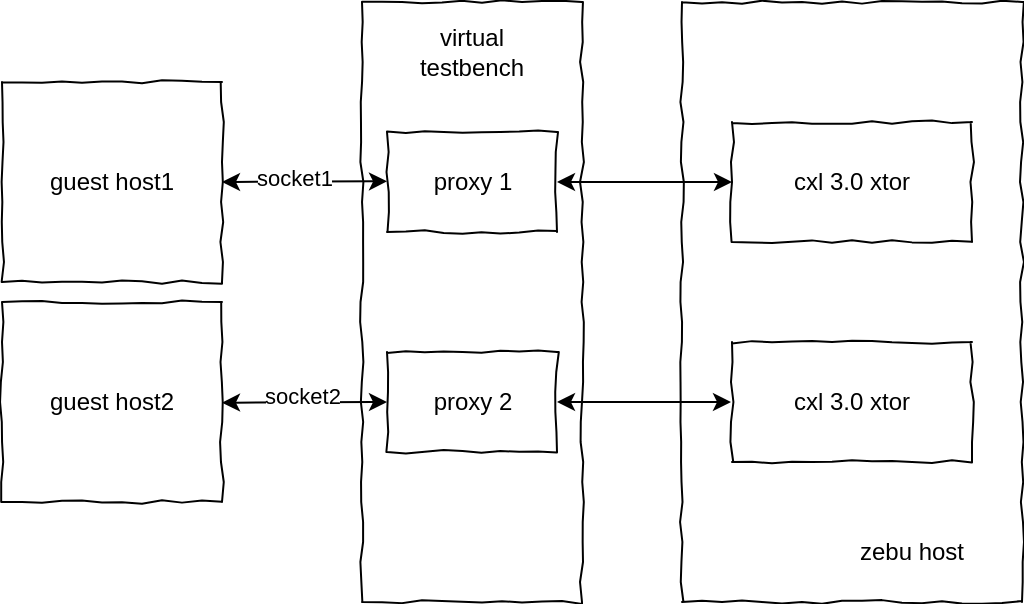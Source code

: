 <mxfile version="26.0.16" pages="3">
  <diagram name="第 1 页" id="EKX3zqOjFGWCB5wfTcNU">
    <mxGraphModel dx="794" dy="503" grid="1" gridSize="10" guides="1" tooltips="1" connect="1" arrows="1" fold="1" page="1" pageScale="1" pageWidth="827" pageHeight="1169" math="0" shadow="0">
      <root>
        <mxCell id="0" />
        <mxCell id="1" parent="0" />
        <mxCell id="GTqbLOnoeP6X7lNZhT0U-1" value="" style="rounded=0;whiteSpace=wrap;html=1;comic=1;" vertex="1" parent="1">
          <mxGeometry x="530" y="100" width="170" height="300" as="geometry" />
        </mxCell>
        <mxCell id="GTqbLOnoeP6X7lNZhT0U-2" value="cxl 3.0 xtor" style="rounded=0;whiteSpace=wrap;html=1;comic=1;" vertex="1" parent="1">
          <mxGeometry x="555" y="160" width="120" height="60" as="geometry" />
        </mxCell>
        <mxCell id="GTqbLOnoeP6X7lNZhT0U-3" value="cxl 3.0 xtor" style="rounded=0;whiteSpace=wrap;html=1;comic=1;" vertex="1" parent="1">
          <mxGeometry x="555" y="270" width="120" height="60" as="geometry" />
        </mxCell>
        <mxCell id="GTqbLOnoeP6X7lNZhT0U-5" value="zebu host" style="text;html=1;align=center;verticalAlign=middle;whiteSpace=wrap;rounded=0;" vertex="1" parent="1">
          <mxGeometry x="615" y="360" width="60" height="30" as="geometry" />
        </mxCell>
        <mxCell id="GTqbLOnoeP6X7lNZhT0U-6" value="" style="rounded=0;whiteSpace=wrap;html=1;comic=1;" vertex="1" parent="1">
          <mxGeometry x="370" y="100" width="110" height="300" as="geometry" />
        </mxCell>
        <mxCell id="GTqbLOnoeP6X7lNZhT0U-7" value="virtual testbench" style="text;html=1;align=center;verticalAlign=middle;whiteSpace=wrap;rounded=0;" vertex="1" parent="1">
          <mxGeometry x="395" y="110" width="60" height="30" as="geometry" />
        </mxCell>
        <mxCell id="GTqbLOnoeP6X7lNZhT0U-8" value="proxy 1" style="rounded=0;whiteSpace=wrap;html=1;comic=1;" vertex="1" parent="1">
          <mxGeometry x="382.5" y="165" width="85" height="50" as="geometry" />
        </mxCell>
        <mxCell id="GTqbLOnoeP6X7lNZhT0U-9" value="proxy 2" style="rounded=0;whiteSpace=wrap;html=1;comic=1;" vertex="1" parent="1">
          <mxGeometry x="382.5" y="275" width="85" height="50" as="geometry" />
        </mxCell>
        <mxCell id="GTqbLOnoeP6X7lNZhT0U-10" value="" style="endArrow=classic;startArrow=classic;html=1;rounded=0;entryX=0;entryY=0.5;entryDx=0;entryDy=0;exitX=1;exitY=0.5;exitDx=0;exitDy=0;" edge="1" parent="1" source="GTqbLOnoeP6X7lNZhT0U-8" target="GTqbLOnoeP6X7lNZhT0U-2">
          <mxGeometry width="50" height="50" relative="1" as="geometry">
            <mxPoint x="200" y="220" as="sourcePoint" />
            <mxPoint x="250" y="170" as="targetPoint" />
          </mxGeometry>
        </mxCell>
        <mxCell id="GTqbLOnoeP6X7lNZhT0U-11" value="" style="endArrow=classic;startArrow=classic;html=1;rounded=0;entryX=0;entryY=0.5;entryDx=0;entryDy=0;exitX=1;exitY=0.5;exitDx=0;exitDy=0;" edge="1" parent="1">
          <mxGeometry width="50" height="50" relative="1" as="geometry">
            <mxPoint x="467.5" y="300" as="sourcePoint" />
            <mxPoint x="554.5" y="300" as="targetPoint" />
          </mxGeometry>
        </mxCell>
        <mxCell id="GTqbLOnoeP6X7lNZhT0U-12" value="guest host1" style="rounded=0;whiteSpace=wrap;html=1;comic=1;" vertex="1" parent="1">
          <mxGeometry x="190" y="140" width="110" height="100" as="geometry" />
        </mxCell>
        <mxCell id="GTqbLOnoeP6X7lNZhT0U-13" value="guest host2" style="rounded=0;whiteSpace=wrap;html=1;comic=1;" vertex="1" parent="1">
          <mxGeometry x="190" y="250" width="110" height="100" as="geometry" />
        </mxCell>
        <mxCell id="GTqbLOnoeP6X7lNZhT0U-14" value="" style="endArrow=classic;startArrow=classic;html=1;rounded=0;entryX=0;entryY=0.5;entryDx=0;entryDy=0;" edge="1" parent="1">
          <mxGeometry width="50" height="50" relative="1" as="geometry">
            <mxPoint x="300" y="190" as="sourcePoint" />
            <mxPoint x="382.5" y="189.66" as="targetPoint" />
          </mxGeometry>
        </mxCell>
        <mxCell id="GTqbLOnoeP6X7lNZhT0U-16" value="socket1" style="edgeLabel;html=1;align=center;verticalAlign=middle;resizable=0;points=[];" vertex="1" connectable="0" parent="GTqbLOnoeP6X7lNZhT0U-14">
          <mxGeometry x="-0.136" y="2" relative="1" as="geometry">
            <mxPoint as="offset" />
          </mxGeometry>
        </mxCell>
        <mxCell id="GTqbLOnoeP6X7lNZhT0U-15" value="" style="endArrow=classic;startArrow=classic;html=1;rounded=0;entryX=0;entryY=0.5;entryDx=0;entryDy=0;" edge="1" parent="1">
          <mxGeometry width="50" height="50" relative="1" as="geometry">
            <mxPoint x="300" y="300.34" as="sourcePoint" />
            <mxPoint x="382.5" y="300" as="targetPoint" />
          </mxGeometry>
        </mxCell>
        <mxCell id="GTqbLOnoeP6X7lNZhT0U-17" value="socket2" style="edgeLabel;html=1;align=center;verticalAlign=middle;resizable=0;points=[];" vertex="1" connectable="0" parent="GTqbLOnoeP6X7lNZhT0U-15">
          <mxGeometry x="-0.035" y="3" relative="1" as="geometry">
            <mxPoint as="offset" />
          </mxGeometry>
        </mxCell>
      </root>
    </mxGraphModel>
  </diagram>
  <diagram id="0BjB_4PiaE-Acp65NT61" name="第 2 页">
    <mxGraphModel dx="927" dy="608" grid="1" gridSize="10" guides="1" tooltips="1" connect="1" arrows="1" fold="1" page="1" pageScale="1" pageWidth="827" pageHeight="1169" math="0" shadow="0">
      <root>
        <mxCell id="0" />
        <mxCell id="1" parent="0" />
        <mxCell id="C2N0rQanvp5cZy8gDtOF-1" value="main(tb.cc)" style="rounded=0;whiteSpace=wrap;html=1;" vertex="1" parent="1">
          <mxGeometry x="180" y="70" width="110" height="50" as="geometry" />
        </mxCell>
        <mxCell id="C2N0rQanvp5cZy8gDtOF-2" value="vcs_tb_top(tb.cc)&lt;div&gt;VcsInit&lt;span style=&quot;background-color: transparent; color: light-dark(rgb(0, 0, 0), rgb(255, 255, 255));&quot;&gt;(tb.cc)&lt;/span&gt;&lt;/div&gt;" style="rounded=0;whiteSpace=wrap;html=1;" vertex="1" parent="1">
          <mxGeometry x="180" y="160" width="110" height="50" as="geometry" />
        </mxCell>
        <mxCell id="C2N0rQanvp5cZy8gDtOF-4" value="run_init_main&lt;div&gt;init_exit_code = 1&lt;/div&gt;" style="rounded=0;whiteSpace=wrap;html=1;" vertex="1" parent="1">
          <mxGeometry x="180" y="250" width="110" height="50" as="geometry" />
        </mxCell>
        <mxCell id="C2N0rQanvp5cZy8gDtOF-5" value="Initial vcs env&lt;div&gt;And Call vcs to run simulator&lt;/div&gt;" style="text;html=1;align=center;verticalAlign=middle;whiteSpace=wrap;rounded=0;" vertex="1" parent="1">
          <mxGeometry x="80" y="170" width="100" height="30" as="geometry" />
        </mxCell>
        <mxCell id="C2N0rQanvp5cZy8gDtOF-6" value="Initila xtor and proxyEnv" style="text;html=1;align=center;verticalAlign=middle;whiteSpace=wrap;rounded=0;" vertex="1" parent="1">
          <mxGeometry x="80" y="260" width="100" height="30" as="geometry" />
        </mxCell>
        <mxCell id="C2N0rQanvp5cZy8gDtOF-7" value="wait&lt;div&gt;(init_exit_code==1)&lt;/div&gt;" style="rounded=0;whiteSpace=wrap;html=1;" vertex="1" parent="1">
          <mxGeometry x="370" y="160" width="110" height="50" as="geometry" />
        </mxCell>
        <mxCell id="C2N0rQanvp5cZy8gDtOF-8" value="" style="endArrow=classic;html=1;rounded=0;exitX=0.5;exitY=1;exitDx=0;exitDy=0;entryX=0.5;entryY=0;entryDx=0;entryDy=0;" edge="1" parent="1" source="C2N0rQanvp5cZy8gDtOF-1" target="C2N0rQanvp5cZy8gDtOF-2">
          <mxGeometry width="50" height="50" relative="1" as="geometry">
            <mxPoint x="330" y="200" as="sourcePoint" />
            <mxPoint x="380" y="150" as="targetPoint" />
          </mxGeometry>
        </mxCell>
        <mxCell id="C2N0rQanvp5cZy8gDtOF-9" value="" style="endArrow=classic;html=1;rounded=0;exitX=0.5;exitY=1;exitDx=0;exitDy=0;entryX=0.5;entryY=0;entryDx=0;entryDy=0;" edge="1" parent="1">
          <mxGeometry width="50" height="50" relative="1" as="geometry">
            <mxPoint x="234.76" y="210" as="sourcePoint" />
            <mxPoint x="234.76" y="250" as="targetPoint" />
          </mxGeometry>
        </mxCell>
        <mxCell id="C2N0rQanvp5cZy8gDtOF-11" value="" style="endArrow=classic;html=1;rounded=0;exitX=1;exitY=0.5;exitDx=0;exitDy=0;entryX=0;entryY=0.5;entryDx=0;entryDy=0;" edge="1" parent="1" source="C2N0rQanvp5cZy8gDtOF-2" target="C2N0rQanvp5cZy8gDtOF-7">
          <mxGeometry width="50" height="50" relative="1" as="geometry">
            <mxPoint x="290" y="180" as="sourcePoint" />
            <mxPoint x="290" y="220" as="targetPoint" />
          </mxGeometry>
        </mxCell>
        <mxCell id="C2N0rQanvp5cZy8gDtOF-12" value="call" style="edgeLabel;html=1;align=center;verticalAlign=middle;resizable=0;points=[];" vertex="1" connectable="0" parent="C2N0rQanvp5cZy8gDtOF-11">
          <mxGeometry x="-0.02" y="2" relative="1" as="geometry">
            <mxPoint as="offset" />
          </mxGeometry>
        </mxCell>
        <mxCell id="C2N0rQanvp5cZy8gDtOF-13" value="run_rc&lt;div&gt;(proxyEnv connect)&lt;/div&gt;" style="rounded=0;whiteSpace=wrap;html=1;" vertex="1" parent="1">
          <mxGeometry x="370" y="310" width="110" height="50" as="geometry" />
        </mxCell>
        <mxCell id="C2N0rQanvp5cZy8gDtOF-14" value="" style="endArrow=classic;html=1;rounded=0;exitX=0.5;exitY=1;exitDx=0;exitDy=0;entryX=0.5;entryY=0;entryDx=0;entryDy=0;" edge="1" parent="1" target="C2N0rQanvp5cZy8gDtOF-13">
          <mxGeometry width="50" height="50" relative="1" as="geometry">
            <mxPoint x="424.76" y="210" as="sourcePoint" />
            <mxPoint x="424.76" y="250" as="targetPoint" />
          </mxGeometry>
        </mxCell>
        <mxCell id="C2N0rQanvp5cZy8gDtOF-15" value="" style="endArrow=none;dashed=1;html=1;dashPattern=1 3;strokeWidth=2;rounded=0;" edge="1" parent="1">
          <mxGeometry width="50" height="50" relative="1" as="geometry">
            <mxPoint x="330" y="390" as="sourcePoint" />
            <mxPoint x="330" y="50" as="targetPoint" />
          </mxGeometry>
        </mxCell>
        <mxCell id="C2N0rQanvp5cZy8gDtOF-16" value="Vcs env" style="text;html=1;align=center;verticalAlign=middle;whiteSpace=wrap;rounded=0;" vertex="1" parent="1">
          <mxGeometry x="384" y="90" width="60" height="30" as="geometry" />
        </mxCell>
        <mxCell id="C2N0rQanvp5cZy8gDtOF-17" value="c code env" style="text;html=1;align=center;verticalAlign=middle;whiteSpace=wrap;rounded=0;" vertex="1" parent="1">
          <mxGeometry x="190" y="330" width="70" height="30" as="geometry" />
        </mxCell>
      </root>
    </mxGraphModel>
  </diagram>
  <diagram id="79oqqcgjY1885HwfXgd-" name="第 3 页">
    <mxGraphModel dx="1112" dy="730" grid="1" gridSize="10" guides="1" tooltips="1" connect="1" arrows="1" fold="1" page="1" pageScale="1" pageWidth="827" pageHeight="1169" math="0" shadow="0">
      <root>
        <mxCell id="0" />
        <mxCell id="1" parent="0" />
        <mxCell id="B4X1Rav1ylPMj2OyAUbN-6" value="" style="rounded=0;whiteSpace=wrap;html=1;" vertex="1" parent="1">
          <mxGeometry x="555" y="240" width="410" height="270" as="geometry" />
        </mxCell>
        <mxCell id="B4X1Rav1ylPMj2OyAUbN-1" value="DUT" style="whiteSpace=wrap;html=1;aspect=fixed;" vertex="1" parent="1">
          <mxGeometry x="745" y="280" width="170" height="170" as="geometry" />
        </mxCell>
        <mxCell id="B4X1Rav1ylPMj2OyAUbN-2" value="&lt;div&gt;CXL&lt;/div&gt;XTOR" style="whiteSpace=wrap;html=1;aspect=fixed;" vertex="1" parent="1">
          <mxGeometry x="595" y="296" width="90" height="90" as="geometry" />
        </mxCell>
        <mxCell id="B4X1Rav1ylPMj2OyAUbN-3" value="" style="endArrow=classic;startArrow=classic;html=1;rounded=0;exitX=1;exitY=0.5;exitDx=0;exitDy=0;entryX=0.001;entryY=0.356;entryDx=0;entryDy=0;entryPerimeter=0;" edge="1" parent="1" source="B4X1Rav1ylPMj2OyAUbN-2" target="B4X1Rav1ylPMj2OyAUbN-1">
          <mxGeometry width="50" height="50" relative="1" as="geometry">
            <mxPoint x="715" y="380" as="sourcePoint" />
            <mxPoint x="745" y="339" as="targetPoint" />
          </mxGeometry>
        </mxCell>
        <mxCell id="B4X1Rav1ylPMj2OyAUbN-4" value="PIPE" style="edgeLabel;html=1;align=center;verticalAlign=middle;resizable=0;points=[];" vertex="1" connectable="0" parent="B4X1Rav1ylPMj2OyAUbN-3">
          <mxGeometry x="0.034" relative="1" as="geometry">
            <mxPoint as="offset" />
          </mxGeometry>
        </mxCell>
        <mxCell id="B4X1Rav1ylPMj2OyAUbN-7" value="Zebu/VCS" style="text;html=1;align=center;verticalAlign=middle;whiteSpace=wrap;rounded=0;" vertex="1" parent="1">
          <mxGeometry x="845" y="470" width="60" height="30" as="geometry" />
        </mxCell>
        <mxCell id="B4X1Rav1ylPMj2OyAUbN-8" value="&lt;div&gt;ProxyEnv&lt;/div&gt;" style="whiteSpace=wrap;html=1;aspect=fixed;" vertex="1" parent="1">
          <mxGeometry x="598" y="525" width="90" height="90" as="geometry" />
        </mxCell>
        <mxCell id="B4X1Rav1ylPMj2OyAUbN-9" value="" style="endArrow=classic;startArrow=classic;html=1;rounded=0;entryX=0.53;entryY=0.999;entryDx=0;entryDy=0;entryPerimeter=0;exitX=0.5;exitY=0;exitDx=0;exitDy=0;" edge="1" parent="1" source="B4X1Rav1ylPMj2OyAUbN-8" target="B4X1Rav1ylPMj2OyAUbN-2">
          <mxGeometry width="50" height="50" relative="1" as="geometry">
            <mxPoint x="595" y="430" as="sourcePoint" />
            <mxPoint x="645" y="380" as="targetPoint" />
          </mxGeometry>
        </mxCell>
        <mxCell id="B4X1Rav1ylPMj2OyAUbN-10" value="DPI" style="edgeLabel;html=1;align=center;verticalAlign=middle;resizable=0;points=[];" vertex="1" connectable="0" parent="B4X1Rav1ylPMj2OyAUbN-9">
          <mxGeometry x="0.093" y="-1" relative="1" as="geometry">
            <mxPoint as="offset" />
          </mxGeometry>
        </mxCell>
        <mxCell id="B4X1Rav1ylPMj2OyAUbN-11" value="" style="rounded=0;whiteSpace=wrap;html=1;" vertex="1" parent="1">
          <mxGeometry x="40" y="236" width="330" height="394" as="geometry" />
        </mxCell>
        <mxCell id="B4X1Rav1ylPMj2OyAUbN-12" value="SeaBios" style="rounded=0;whiteSpace=wrap;html=1;" vertex="1" parent="1">
          <mxGeometry x="80" y="539" width="260" height="60" as="geometry" />
        </mxCell>
        <mxCell id="B4X1Rav1ylPMj2OyAUbN-13" value="" style="endArrow=classic;startArrow=classic;html=1;rounded=0;entryX=0;entryY=0.5;entryDx=0;entryDy=0;" edge="1" parent="1" target="B4X1Rav1ylPMj2OyAUbN-8">
          <mxGeometry width="50" height="50" relative="1" as="geometry">
            <mxPoint x="340" y="570" as="sourcePoint" />
            <mxPoint x="390" y="520" as="targetPoint" />
          </mxGeometry>
        </mxCell>
        <mxCell id="B4X1Rav1ylPMj2OyAUbN-14" value="socket" style="edgeLabel;html=1;align=center;verticalAlign=middle;resizable=0;points=[];" vertex="1" connectable="0" parent="B4X1Rav1ylPMj2OyAUbN-13">
          <mxGeometry x="-0.08" relative="1" as="geometry">
            <mxPoint as="offset" />
          </mxGeometry>
        </mxCell>
        <mxCell id="B4X1Rav1ylPMj2OyAUbN-15" value="" style="rounded=0;whiteSpace=wrap;html=1;" vertex="1" parent="1">
          <mxGeometry x="70" y="260" width="280" height="260" as="geometry" />
        </mxCell>
        <mxCell id="B4X1Rav1ylPMj2OyAUbN-16" value="GuestOS" style="text;html=1;align=center;verticalAlign=middle;whiteSpace=wrap;rounded=0;" vertex="1" parent="1">
          <mxGeometry x="280" y="266" width="60" height="30" as="geometry" />
        </mxCell>
        <mxCell id="B4X1Rav1ylPMj2OyAUbN-17" value="kernel" style="rounded=0;whiteSpace=wrap;html=1;" vertex="1" parent="1">
          <mxGeometry x="80" y="440" width="260" height="60" as="geometry" />
        </mxCell>
        <mxCell id="B4X1Rav1ylPMj2OyAUbN-18" value="sotfware1" style="rounded=0;whiteSpace=wrap;html=1;" vertex="1" parent="1">
          <mxGeometry x="100" y="296" width="70" height="60" as="geometry" />
        </mxCell>
        <mxCell id="B4X1Rav1ylPMj2OyAUbN-19" value="sotfware2" style="rounded=0;whiteSpace=wrap;html=1;" vertex="1" parent="1">
          <mxGeometry x="190" y="296" width="70" height="60" as="geometry" />
        </mxCell>
        <mxCell id="B4X1Rav1ylPMj2OyAUbN-20" value="Qemu/VM" style="text;html=1;align=center;verticalAlign=middle;whiteSpace=wrap;rounded=0;" vertex="1" parent="1">
          <mxGeometry x="260" y="599" width="60" height="30" as="geometry" />
        </mxCell>
      </root>
    </mxGraphModel>
  </diagram>
</mxfile>
